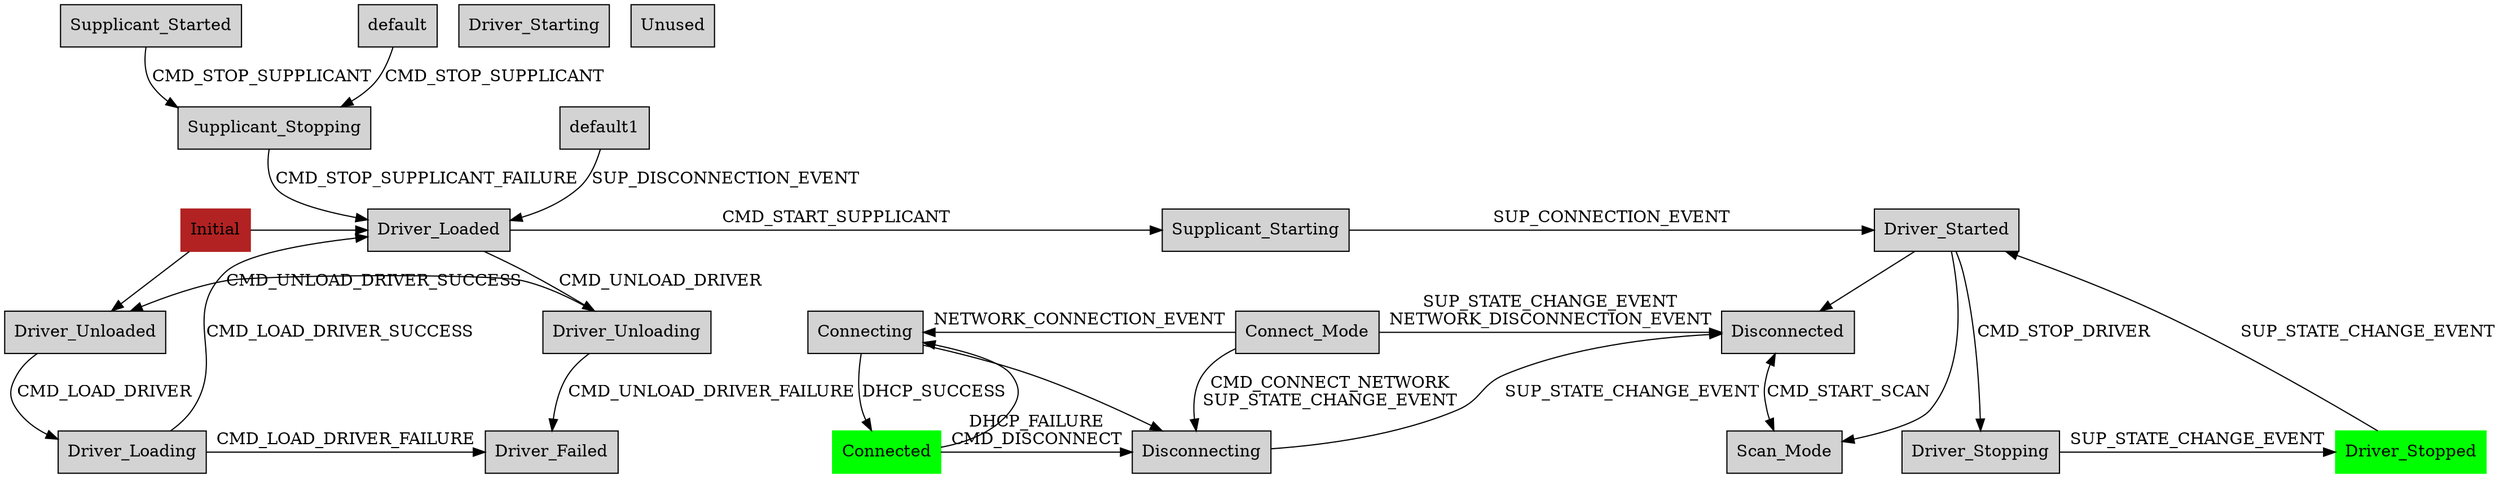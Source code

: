 digraph wifistates {
    node [shape=box style=filled]

    { rank=same; Initial Driver_Loaded Supplicant_Starting Driver_Started }
    { rank=same; Driver_Unloaded Driver_Unloading }
    { rank=same; Driver_Loading Driver_Failed }
    { rank=same; Connect_Mode Connecting Disconnected }
    { rank=same; Connected Disconnecting }
    { rank=same; Driver_Stopped Scan_Mode Driver_Stopping }

    Connect_Mode -> Disconnected [ label="SUP_STATE_CHANGE_EVENT\nNETWORK_DISCONNECTION_EVENT" ]
    Connect_Mode -> Disconnecting [ label="CMD_CONNECT_NETWORK\nSUP_STATE_CHANGE_EVENT" ]
    Connected -> Connecting 
    Connected -> Disconnecting [ label="DHCP_FAILURE\nCMD_DISCONNECT" ]
    Connecting -> Connect_Mode [ dir=back label=NETWORK_CONNECTION_EVENT ]
    Connecting -> Connected [ label="DHCP_SUCCESS" ]
    Connecting -> Disconnecting
    Disconnected -> Scan_Mode [ dir=both label=CMD_START_SCAN ]
    Disconnecting -> Disconnected [ label=SUP_STATE_CHANGE_EVENT ]
    Driver_Failed -> Driver_Unloading [dir=back label=CMD_UNLOAD_DRIVER_FAILURE ]
    Driver_Loaded -> Driver_Unloading [ label=CMD_UNLOAD_DRIVER ]
    Driver_Loaded -> Supplicant_Starting [ label=CMD_START_SUPPLICANT ]
    Driver_Loading -> Driver_Failed [label=CMD_LOAD_DRIVER_FAILURE]
    Driver_Loading -> Driver_Loaded [label=CMD_LOAD_DRIVER_SUCCESS]
    Driver_Started -> Disconnected
    Driver_Started -> Driver_Stopping [ label=CMD_STOP_DRIVER ]
    Driver_Started -> Scan_Mode 
    Driver_Stopped -> Driver_Started [ label=SUP_STATE_CHANGE_EVENT ]
    Driver_Stopping -> Driver_Stopped [ label=SUP_STATE_CHANGE_EVENT ]
    Driver_Unloaded -> Driver_Loading [ label=CMD_LOAD_DRIVER ]
    Driver_Unloaded -> Driver_Unloading [dir=back label=CMD_UNLOAD_DRIVER_SUCCESS ]
    Initial -> Driver_Loaded
    Initial -> Driver_Unloaded
    Supplicant_Started -> Supplicant_Stopping [ label=CMD_STOP_SUPPLICANT ]
    Supplicant_Starting -> Driver_Started [ label=SUP_CONNECTION_EVENT ]
    Supplicant_Stopping -> Driver_Loaded [ label=CMD_STOP_SUPPLICANT_FAILURE ]
    default -> Supplicant_Stopping [ label=CMD_STOP_SUPPLICANT ]
    default1 -> Driver_Loaded [ label=SUP_DISCONNECTION_EVENT ]

    Connect_Mode        [ actions="0, 1, 0, Supplicant_Started" ];
    Connected           [ actions="0, 1, 0, Connect_Mode" color=green ];
    Connecting          [ actions="0, 2, 0, Connect_Mode" defer="CMD_START_SCAN" ];
    Disconnected        [ actions="0, 1, 0, Connect_Mode" ];
    Disconnecting       [ actions="0, 1, 0, Connect_Mode" ];
    Driver_Failed       [ actions="0, 1, 0, Driver_Unloaded" ];
    Driver_Loaded       [ actions="0, 2, 0, 0" ];
    Driver_Loading      [ actions="0, 2, 0, 0" defer="CMD_LOAD_DRIVER\nCMD_UNLOAD_DRIVER\nCMD_START_SUPPLICANT\nCMD_STOP_SUPPLICANT\nCMD_START_DRIVER\nCMD_STOP_DRIVER" ];
    Driver_Started      [ actions="0, 1, 0, Supplicant_Started" ];
    Driver_Starting     [ defer="CMD_START_DRIVER\nCMD_STOP_DRIVER\nNETWORK_CONNECTION_EVENT\nNETWORK_DISCONNECTION_EVENT\nAUTHENTICATION_FAILURE_EVENT\nCMD_START_SCAN\nCMD_DISCONNECT\nCMD_REASSOCIATE\nCMD_RECONNECT" ];
    Driver_Stopped      [ actions="0, 2, 0, Supplicant_Started" color=green defer="CMD_STOP_DRIVER\nNETWORK_CONNECTION_EVENT\nNETWORK_DISCONNECTION_EVENT\nAUTHENTICATION_FAILURE_EVENT\nCMD_DISCONNECT\nCMD_REASSOCIATE\nCMD_RECONNECT" ];
    Driver_Stopping     [ actions="0, 1, 0, Supplicant_Started" defer="CMD_START_DRIVER\nCMD_STOP_DRIVER\nNETWORK_CONNECTION_EVENT\nNETWORK_DISCONNECTION_EVENT\nAUTHENTICATION_FAILURE_EVENT\nCMD_START_SCAN\nCMD_DISCONNECT\nCMD_REASSOCIATE\nCMD_RECONNECT" ];
    Driver_Unloaded     [ actions="0, 2, 0, 0" ];
    Driver_Unloading    [ actions="0, 2, 0, 0" defer="CMD_LOAD_DRIVER\nCMD_UNLOAD_DRIVER\nCMD_START_SUPPLICANT\nCMD_STOP_SUPPLICANT\nCMD_START_DRIVER\nCMD_STOP_DRIVER" ];
    Initial             [ color=firebrick ]; 
    Scan_Mode           [ actions="0, 1, 0, Supplicant_Started" ];
    Supplicant_Started  [ actions="0, 1, 0, 0" ];
    Supplicant_Starting [ actions="0, 1, 0, 0" defer="CMD_LOAD_DRIVER\nCMD_UNLOAD_DRIVER\nCMD_START_SUPPLICANT\nCMD_STOP_SUPPLICANT\nCMD_START_DRIVER\nCMD_STOP_DRIVER" ];
    Supplicant_Stopping [ actions="0, 1, 0, 0" ];
    Unused              [ defer="CMD_ADD_OR_UPDATE_NETWORK\nCMD_DISABLE_NETWORK\nCMD_ENABLE_BACKGROUND_SCAN\nCMD_ENABLE_NETWORK\nCMD_ENABLE_RSSI_POLL\nCMD_REMOVE_NETWORK\nCMD_RSSI_POLL\nCMD_SELECT_NETWORK\nCMD_STOP_SUPPLICANT_SUCCESS\nSUP_SCAN_RESULTS_EVENT" ];
    default             [ actions="0, 0, 0, 0" ];
}
